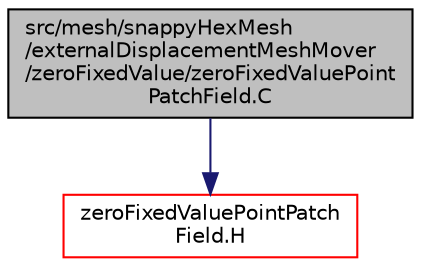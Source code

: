 digraph "src/mesh/snappyHexMesh/externalDisplacementMeshMover/zeroFixedValue/zeroFixedValuePointPatchField.C"
{
  bgcolor="transparent";
  edge [fontname="Helvetica",fontsize="10",labelfontname="Helvetica",labelfontsize="10"];
  node [fontname="Helvetica",fontsize="10",shape=record];
  Node1 [label="src/mesh/snappyHexMesh\l/externalDisplacementMeshMover\l/zeroFixedValue/zeroFixedValuePoint\lPatchField.C",height=0.2,width=0.4,color="black", fillcolor="grey75", style="filled", fontcolor="black"];
  Node1 -> Node2 [color="midnightblue",fontsize="10",style="solid",fontname="Helvetica"];
  Node2 [label="zeroFixedValuePointPatch\lField.H",height=0.2,width=0.4,color="red",URL="$a07120.html"];
}
